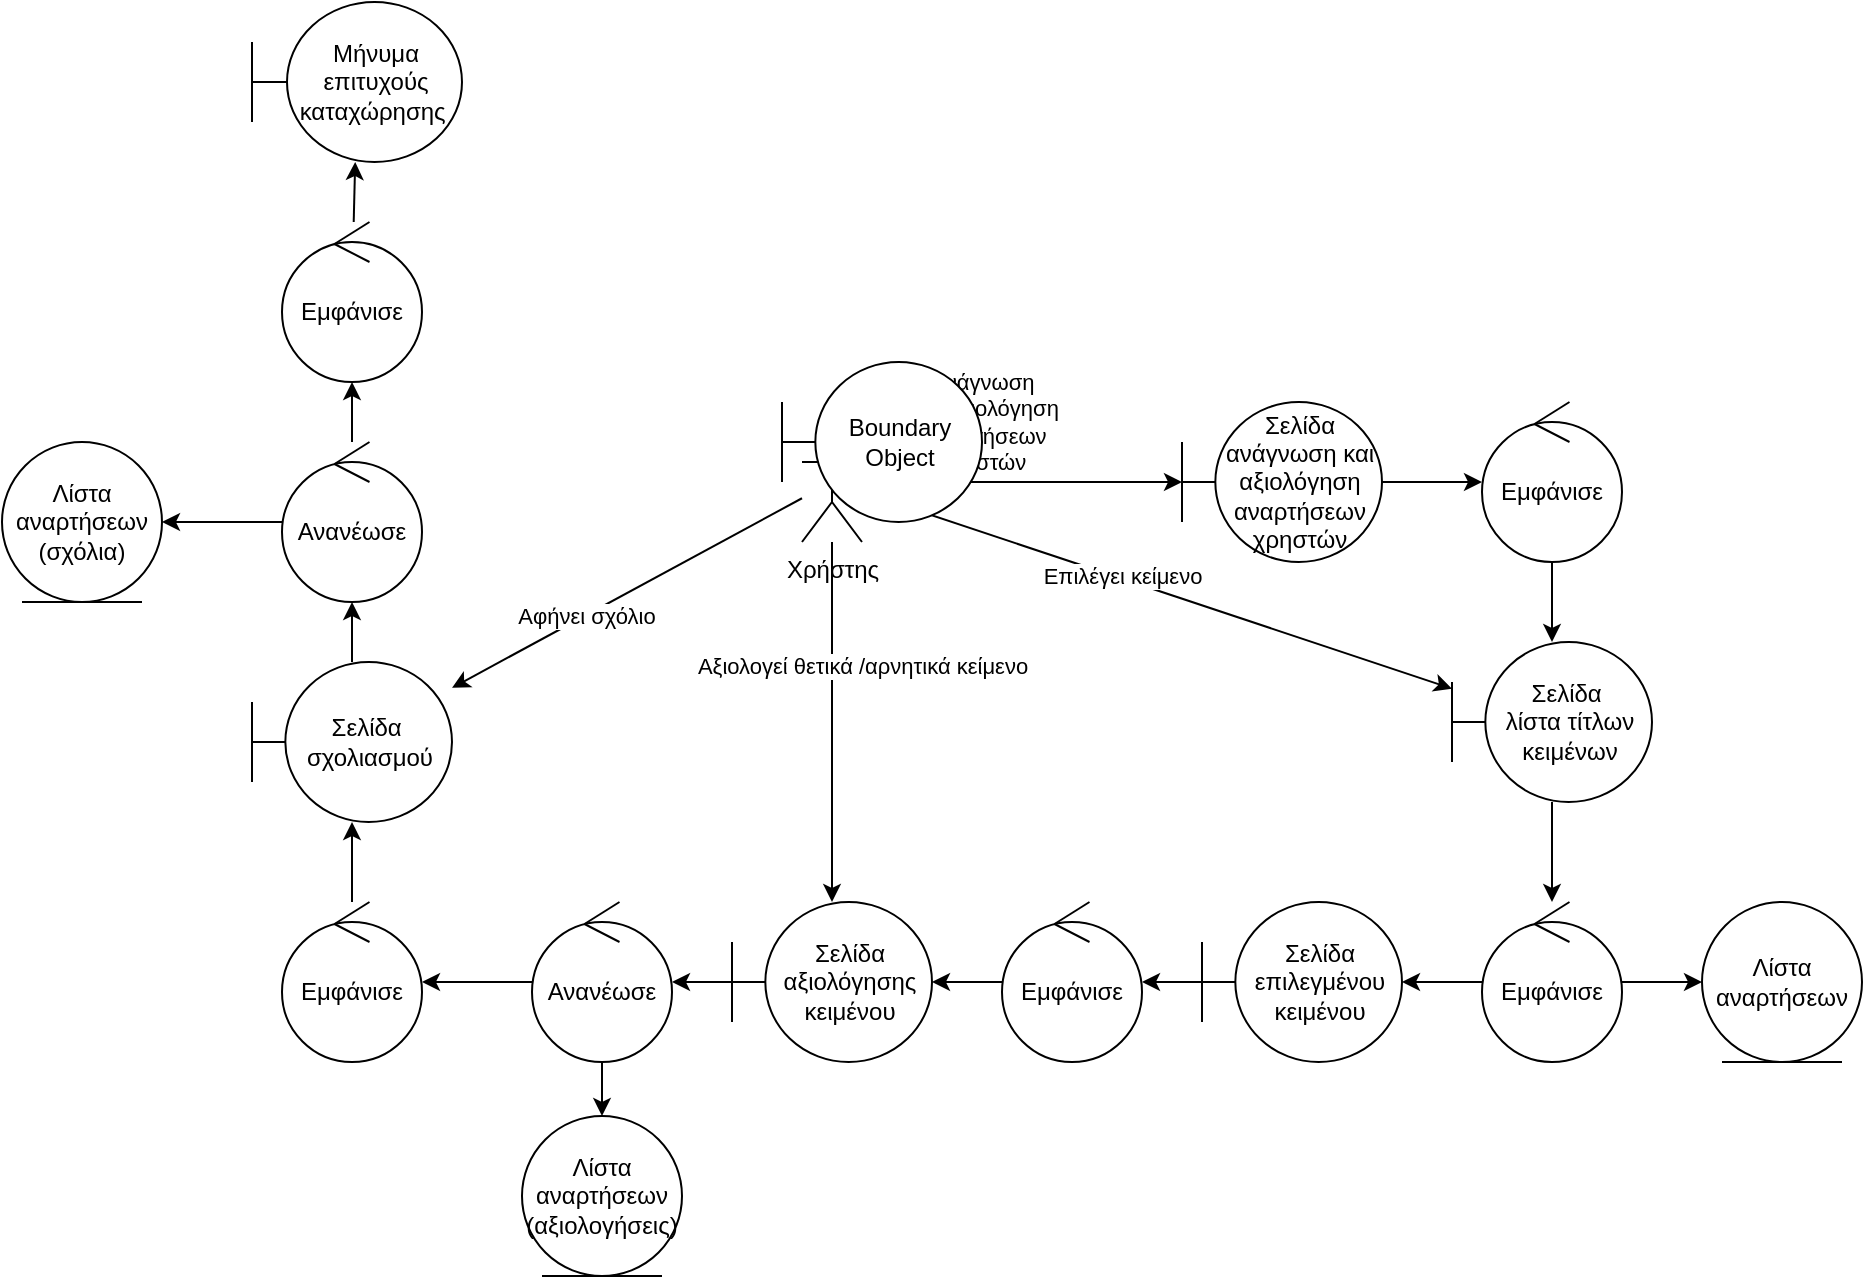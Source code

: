 <mxfile version="21.2.1" type="device">
  <diagram name="Σελίδα-1" id="_iBM-iBh4CWpc879HC5F">
    <mxGraphModel dx="860" dy="521" grid="1" gridSize="10" guides="1" tooltips="1" connect="1" arrows="1" fold="1" page="1" pageScale="1" pageWidth="1169" pageHeight="1654" math="0" shadow="0">
      <root>
        <mxCell id="0" />
        <mxCell id="1" parent="0" />
        <mxCell id="IZogD_J_A0Ba_j_AzJyD-7" value="" style="rounded=0;orthogonalLoop=1;jettySize=auto;html=1;" edge="1" parent="1" source="IZogD_J_A0Ba_j_AzJyD-1" target="IZogD_J_A0Ba_j_AzJyD-6">
          <mxGeometry relative="1" as="geometry" />
        </mxCell>
        <mxCell id="IZogD_J_A0Ba_j_AzJyD-8" value="Ανάγνωση&lt;br&gt;&amp;nbsp;και αξιολόγηση&lt;br&gt;&amp;nbsp;αναρτήσεων&lt;br&gt;χρηστών" style="edgeLabel;html=1;align=center;verticalAlign=middle;resizable=0;points=[];" vertex="1" connectable="0" parent="IZogD_J_A0Ba_j_AzJyD-7">
          <mxGeometry x="-0.66" y="-1" relative="1" as="geometry">
            <mxPoint x="33" y="-31" as="offset" />
          </mxGeometry>
        </mxCell>
        <mxCell id="IZogD_J_A0Ba_j_AzJyD-14" value="" style="edgeStyle=none;rounded=0;orthogonalLoop=1;jettySize=auto;html=1;" edge="1" parent="1" source="IZogD_J_A0Ba_j_AzJyD-1" target="IZogD_J_A0Ba_j_AzJyD-12">
          <mxGeometry relative="1" as="geometry" />
        </mxCell>
        <mxCell id="IZogD_J_A0Ba_j_AzJyD-15" value="Επιλέγει κείμενο" style="edgeLabel;html=1;align=center;verticalAlign=middle;resizable=0;points=[];" vertex="1" connectable="0" parent="IZogD_J_A0Ba_j_AzJyD-14">
          <mxGeometry x="-0.121" y="2" relative="1" as="geometry">
            <mxPoint as="offset" />
          </mxGeometry>
        </mxCell>
        <mxCell id="IZogD_J_A0Ba_j_AzJyD-27" value="" style="edgeStyle=none;rounded=0;orthogonalLoop=1;jettySize=auto;html=1;" edge="1" parent="1" source="IZogD_J_A0Ba_j_AzJyD-1" target="IZogD_J_A0Ba_j_AzJyD-25">
          <mxGeometry relative="1" as="geometry" />
        </mxCell>
        <mxCell id="IZogD_J_A0Ba_j_AzJyD-28" value="Αξιολογεί θετικά /αρνητικά κείμενο" style="edgeLabel;html=1;align=center;verticalAlign=middle;resizable=0;points=[];" vertex="1" connectable="0" parent="IZogD_J_A0Ba_j_AzJyD-27">
          <mxGeometry x="-0.313" y="-2" relative="1" as="geometry">
            <mxPoint x="17" as="offset" />
          </mxGeometry>
        </mxCell>
        <mxCell id="IZogD_J_A0Ba_j_AzJyD-39" value="" style="edgeStyle=none;rounded=0;orthogonalLoop=1;jettySize=auto;html=1;" edge="1" parent="1" source="IZogD_J_A0Ba_j_AzJyD-1" target="IZogD_J_A0Ba_j_AzJyD-34">
          <mxGeometry relative="1" as="geometry" />
        </mxCell>
        <mxCell id="IZogD_J_A0Ba_j_AzJyD-40" value="Αφήνει σχόλιο" style="edgeLabel;html=1;align=center;verticalAlign=middle;resizable=0;points=[];" vertex="1" connectable="0" parent="IZogD_J_A0Ba_j_AzJyD-39">
          <mxGeometry x="0.236" relative="1" as="geometry">
            <mxPoint as="offset" />
          </mxGeometry>
        </mxCell>
        <mxCell id="IZogD_J_A0Ba_j_AzJyD-1" value="Χρήστης" style="shape=umlActor;verticalLabelPosition=bottom;verticalAlign=top;html=1;outlineConnect=0;" vertex="1" parent="1">
          <mxGeometry x="430" y="400" width="30" height="60" as="geometry" />
        </mxCell>
        <mxCell id="IZogD_J_A0Ba_j_AzJyD-11" value="" style="edgeStyle=none;rounded=0;orthogonalLoop=1;jettySize=auto;html=1;" edge="1" parent="1" source="IZogD_J_A0Ba_j_AzJyD-6" target="IZogD_J_A0Ba_j_AzJyD-10">
          <mxGeometry relative="1" as="geometry" />
        </mxCell>
        <mxCell id="IZogD_J_A0Ba_j_AzJyD-6" value="Σελίδα ανάγνωση και αξιολόγηση αναρτήσεων&lt;br&gt;χρηστών" style="shape=umlBoundary;whiteSpace=wrap;html=1;" vertex="1" parent="1">
          <mxGeometry x="620" y="390" width="100" height="80" as="geometry" />
        </mxCell>
        <mxCell id="IZogD_J_A0Ba_j_AzJyD-13" value="" style="edgeStyle=none;rounded=0;orthogonalLoop=1;jettySize=auto;html=1;" edge="1" parent="1" source="IZogD_J_A0Ba_j_AzJyD-10" target="IZogD_J_A0Ba_j_AzJyD-12">
          <mxGeometry relative="1" as="geometry" />
        </mxCell>
        <mxCell id="IZogD_J_A0Ba_j_AzJyD-10" value="Εμφάνισε" style="ellipse;shape=umlControl;whiteSpace=wrap;html=1;" vertex="1" parent="1">
          <mxGeometry x="770" y="390" width="70" height="80" as="geometry" />
        </mxCell>
        <mxCell id="IZogD_J_A0Ba_j_AzJyD-19" value="" style="edgeStyle=none;rounded=0;orthogonalLoop=1;jettySize=auto;html=1;" edge="1" parent="1" source="IZogD_J_A0Ba_j_AzJyD-12" target="IZogD_J_A0Ba_j_AzJyD-18">
          <mxGeometry relative="1" as="geometry" />
        </mxCell>
        <mxCell id="IZogD_J_A0Ba_j_AzJyD-12" value="Σελίδα&amp;nbsp;&lt;br&gt;λίστα τίτλων κειμένων" style="shape=umlBoundary;whiteSpace=wrap;html=1;" vertex="1" parent="1">
          <mxGeometry x="755" y="510" width="100" height="80" as="geometry" />
        </mxCell>
        <mxCell id="IZogD_J_A0Ba_j_AzJyD-24" value="" style="edgeStyle=none;rounded=0;orthogonalLoop=1;jettySize=auto;html=1;" edge="1" parent="1" source="IZogD_J_A0Ba_j_AzJyD-16" target="IZogD_J_A0Ba_j_AzJyD-23">
          <mxGeometry relative="1" as="geometry" />
        </mxCell>
        <mxCell id="IZogD_J_A0Ba_j_AzJyD-16" value="Σελίδα επιλεγμένου κειμένου" style="shape=umlBoundary;whiteSpace=wrap;html=1;" vertex="1" parent="1">
          <mxGeometry x="630" y="640" width="100" height="80" as="geometry" />
        </mxCell>
        <mxCell id="IZogD_J_A0Ba_j_AzJyD-20" value="" style="edgeStyle=none;rounded=0;orthogonalLoop=1;jettySize=auto;html=1;" edge="1" parent="1" source="IZogD_J_A0Ba_j_AzJyD-18" target="IZogD_J_A0Ba_j_AzJyD-16">
          <mxGeometry relative="1" as="geometry" />
        </mxCell>
        <mxCell id="IZogD_J_A0Ba_j_AzJyD-22" value="" style="edgeStyle=none;rounded=0;orthogonalLoop=1;jettySize=auto;html=1;" edge="1" parent="1" source="IZogD_J_A0Ba_j_AzJyD-18" target="IZogD_J_A0Ba_j_AzJyD-21">
          <mxGeometry relative="1" as="geometry" />
        </mxCell>
        <mxCell id="IZogD_J_A0Ba_j_AzJyD-18" value="Εμφάνισε" style="ellipse;shape=umlControl;whiteSpace=wrap;html=1;" vertex="1" parent="1">
          <mxGeometry x="770" y="640" width="70" height="80" as="geometry" />
        </mxCell>
        <mxCell id="IZogD_J_A0Ba_j_AzJyD-21" value="Λίστα αναρτήσεων" style="ellipse;shape=umlEntity;whiteSpace=wrap;html=1;" vertex="1" parent="1">
          <mxGeometry x="880" y="640" width="80" height="80" as="geometry" />
        </mxCell>
        <mxCell id="IZogD_J_A0Ba_j_AzJyD-26" value="" style="edgeStyle=none;rounded=0;orthogonalLoop=1;jettySize=auto;html=1;" edge="1" parent="1" source="IZogD_J_A0Ba_j_AzJyD-23" target="IZogD_J_A0Ba_j_AzJyD-25">
          <mxGeometry relative="1" as="geometry" />
        </mxCell>
        <mxCell id="IZogD_J_A0Ba_j_AzJyD-23" value="Εμφάνισε" style="ellipse;shape=umlControl;whiteSpace=wrap;html=1;" vertex="1" parent="1">
          <mxGeometry x="530" y="640" width="70" height="80" as="geometry" />
        </mxCell>
        <mxCell id="IZogD_J_A0Ba_j_AzJyD-31" value="" style="edgeStyle=none;rounded=0;orthogonalLoop=1;jettySize=auto;html=1;" edge="1" parent="1" source="IZogD_J_A0Ba_j_AzJyD-25" target="IZogD_J_A0Ba_j_AzJyD-30">
          <mxGeometry relative="1" as="geometry" />
        </mxCell>
        <mxCell id="IZogD_J_A0Ba_j_AzJyD-25" value="Σελίδα αξιολόγησης&lt;br&gt;κειμένου" style="shape=umlBoundary;whiteSpace=wrap;html=1;" vertex="1" parent="1">
          <mxGeometry x="395" y="640" width="100" height="80" as="geometry" />
        </mxCell>
        <mxCell id="IZogD_J_A0Ba_j_AzJyD-33" value="" style="edgeStyle=none;rounded=0;orthogonalLoop=1;jettySize=auto;html=1;" edge="1" parent="1" source="IZogD_J_A0Ba_j_AzJyD-30" target="IZogD_J_A0Ba_j_AzJyD-32">
          <mxGeometry relative="1" as="geometry" />
        </mxCell>
        <mxCell id="IZogD_J_A0Ba_j_AzJyD-37" value="" style="edgeStyle=none;rounded=0;orthogonalLoop=1;jettySize=auto;html=1;" edge="1" parent="1" source="IZogD_J_A0Ba_j_AzJyD-30" target="IZogD_J_A0Ba_j_AzJyD-35">
          <mxGeometry relative="1" as="geometry" />
        </mxCell>
        <mxCell id="IZogD_J_A0Ba_j_AzJyD-30" value="Ανανέωσε" style="ellipse;shape=umlControl;whiteSpace=wrap;html=1;" vertex="1" parent="1">
          <mxGeometry x="295" y="640" width="70" height="80" as="geometry" />
        </mxCell>
        <mxCell id="IZogD_J_A0Ba_j_AzJyD-32" value="Λίστα αναρτήσεων&lt;br&gt;(αξιολογήσεις)" style="ellipse;shape=umlEntity;whiteSpace=wrap;html=1;" vertex="1" parent="1">
          <mxGeometry x="290" y="747" width="80" height="80" as="geometry" />
        </mxCell>
        <mxCell id="IZogD_J_A0Ba_j_AzJyD-42" value="" style="edgeStyle=none;rounded=0;orthogonalLoop=1;jettySize=auto;html=1;" edge="1" parent="1" source="IZogD_J_A0Ba_j_AzJyD-34" target="IZogD_J_A0Ba_j_AzJyD-41">
          <mxGeometry relative="1" as="geometry" />
        </mxCell>
        <mxCell id="IZogD_J_A0Ba_j_AzJyD-34" value="Σελίδα&amp;nbsp; σχολιασμού" style="shape=umlBoundary;whiteSpace=wrap;html=1;" vertex="1" parent="1">
          <mxGeometry x="155" y="520" width="100" height="80" as="geometry" />
        </mxCell>
        <mxCell id="IZogD_J_A0Ba_j_AzJyD-38" value="" style="edgeStyle=none;rounded=0;orthogonalLoop=1;jettySize=auto;html=1;" edge="1" parent="1" source="IZogD_J_A0Ba_j_AzJyD-35" target="IZogD_J_A0Ba_j_AzJyD-34">
          <mxGeometry relative="1" as="geometry" />
        </mxCell>
        <mxCell id="IZogD_J_A0Ba_j_AzJyD-35" value="Εμφάνισε" style="ellipse;shape=umlControl;whiteSpace=wrap;html=1;" vertex="1" parent="1">
          <mxGeometry x="170" y="640" width="70" height="80" as="geometry" />
        </mxCell>
        <mxCell id="IZogD_J_A0Ba_j_AzJyD-44" value="" style="edgeStyle=none;rounded=0;orthogonalLoop=1;jettySize=auto;html=1;" edge="1" parent="1" source="IZogD_J_A0Ba_j_AzJyD-41" target="IZogD_J_A0Ba_j_AzJyD-43">
          <mxGeometry relative="1" as="geometry" />
        </mxCell>
        <mxCell id="IZogD_J_A0Ba_j_AzJyD-46" value="" style="edgeStyle=none;rounded=0;orthogonalLoop=1;jettySize=auto;html=1;" edge="1" parent="1" source="IZogD_J_A0Ba_j_AzJyD-41" target="IZogD_J_A0Ba_j_AzJyD-45">
          <mxGeometry relative="1" as="geometry" />
        </mxCell>
        <mxCell id="IZogD_J_A0Ba_j_AzJyD-41" value="Ανανέωσε" style="ellipse;shape=umlControl;whiteSpace=wrap;html=1;" vertex="1" parent="1">
          <mxGeometry x="170" y="410" width="70" height="80" as="geometry" />
        </mxCell>
        <mxCell id="IZogD_J_A0Ba_j_AzJyD-43" value="Λίστα αναρτήσεων&lt;br&gt;(σχόλια)" style="ellipse;shape=umlEntity;whiteSpace=wrap;html=1;" vertex="1" parent="1">
          <mxGeometry x="30" y="410" width="80" height="80" as="geometry" />
        </mxCell>
        <mxCell id="IZogD_J_A0Ba_j_AzJyD-49" value="" style="edgeStyle=none;rounded=0;orthogonalLoop=1;jettySize=auto;html=1;" edge="1" parent="1" source="IZogD_J_A0Ba_j_AzJyD-45" target="IZogD_J_A0Ba_j_AzJyD-48">
          <mxGeometry relative="1" as="geometry" />
        </mxCell>
        <mxCell id="IZogD_J_A0Ba_j_AzJyD-45" value="Εμφάνισε" style="ellipse;shape=umlControl;whiteSpace=wrap;html=1;" vertex="1" parent="1">
          <mxGeometry x="170" y="300" width="70" height="80" as="geometry" />
        </mxCell>
        <mxCell id="IZogD_J_A0Ba_j_AzJyD-47" value="Boundary Object" style="shape=umlBoundary;whiteSpace=wrap;html=1;" vertex="1" parent="1">
          <mxGeometry x="420" y="370" width="100" height="80" as="geometry" />
        </mxCell>
        <mxCell id="IZogD_J_A0Ba_j_AzJyD-48" value="Μήνυμα επιτυχούς&lt;br&gt;καταχώρησης&amp;nbsp;" style="shape=umlBoundary;whiteSpace=wrap;html=1;" vertex="1" parent="1">
          <mxGeometry x="155" y="190" width="105" height="80" as="geometry" />
        </mxCell>
      </root>
    </mxGraphModel>
  </diagram>
</mxfile>
